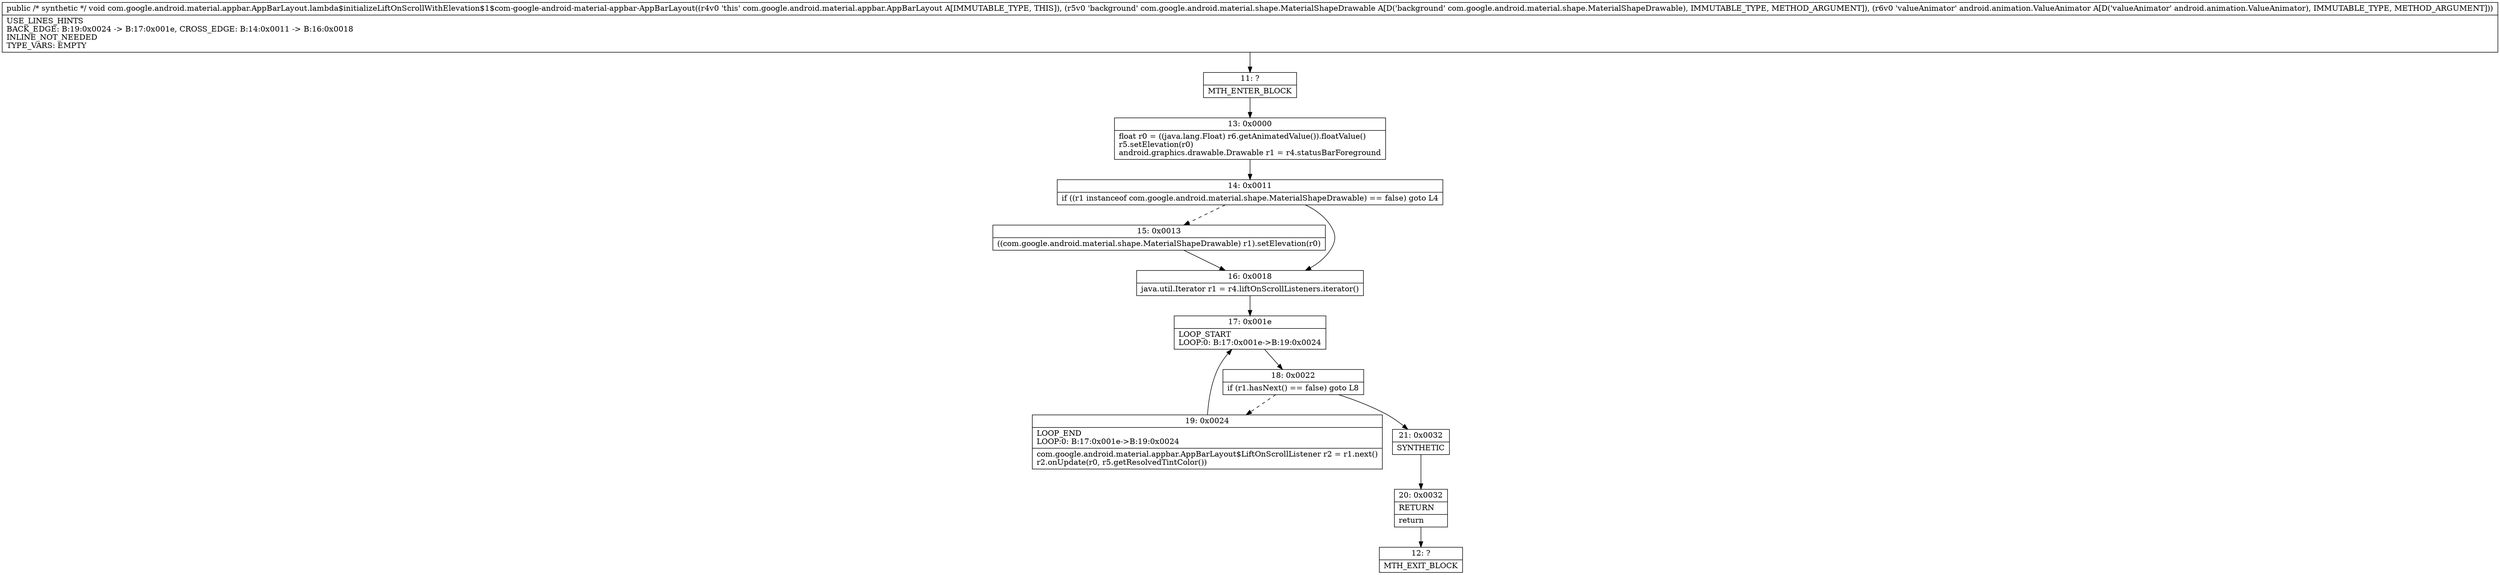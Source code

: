 digraph "CFG forcom.google.android.material.appbar.AppBarLayout.lambda$initializeLiftOnScrollWithElevation$1$com\-google\-android\-material\-appbar\-AppBarLayout(Lcom\/google\/android\/material\/shape\/MaterialShapeDrawable;Landroid\/animation\/ValueAnimator;)V" {
Node_11 [shape=record,label="{11\:\ ?|MTH_ENTER_BLOCK\l}"];
Node_13 [shape=record,label="{13\:\ 0x0000|float r0 = ((java.lang.Float) r6.getAnimatedValue()).floatValue()\lr5.setElevation(r0)\landroid.graphics.drawable.Drawable r1 = r4.statusBarForeground\l}"];
Node_14 [shape=record,label="{14\:\ 0x0011|if ((r1 instanceof com.google.android.material.shape.MaterialShapeDrawable) == false) goto L4\l}"];
Node_15 [shape=record,label="{15\:\ 0x0013|((com.google.android.material.shape.MaterialShapeDrawable) r1).setElevation(r0)\l}"];
Node_16 [shape=record,label="{16\:\ 0x0018|java.util.Iterator r1 = r4.liftOnScrollListeners.iterator()\l}"];
Node_17 [shape=record,label="{17\:\ 0x001e|LOOP_START\lLOOP:0: B:17:0x001e\-\>B:19:0x0024\l}"];
Node_18 [shape=record,label="{18\:\ 0x0022|if (r1.hasNext() == false) goto L8\l}"];
Node_19 [shape=record,label="{19\:\ 0x0024|LOOP_END\lLOOP:0: B:17:0x001e\-\>B:19:0x0024\l|com.google.android.material.appbar.AppBarLayout$LiftOnScrollListener r2 = r1.next()\lr2.onUpdate(r0, r5.getResolvedTintColor())\l}"];
Node_21 [shape=record,label="{21\:\ 0x0032|SYNTHETIC\l}"];
Node_20 [shape=record,label="{20\:\ 0x0032|RETURN\l|return\l}"];
Node_12 [shape=record,label="{12\:\ ?|MTH_EXIT_BLOCK\l}"];
MethodNode[shape=record,label="{public \/* synthetic *\/ void com.google.android.material.appbar.AppBarLayout.lambda$initializeLiftOnScrollWithElevation$1$com\-google\-android\-material\-appbar\-AppBarLayout((r4v0 'this' com.google.android.material.appbar.AppBarLayout A[IMMUTABLE_TYPE, THIS]), (r5v0 'background' com.google.android.material.shape.MaterialShapeDrawable A[D('background' com.google.android.material.shape.MaterialShapeDrawable), IMMUTABLE_TYPE, METHOD_ARGUMENT]), (r6v0 'valueAnimator' android.animation.ValueAnimator A[D('valueAnimator' android.animation.ValueAnimator), IMMUTABLE_TYPE, METHOD_ARGUMENT]))  | USE_LINES_HINTS\lBACK_EDGE: B:19:0x0024 \-\> B:17:0x001e, CROSS_EDGE: B:14:0x0011 \-\> B:16:0x0018\lINLINE_NOT_NEEDED\lTYPE_VARS: EMPTY\l}"];
MethodNode -> Node_11;Node_11 -> Node_13;
Node_13 -> Node_14;
Node_14 -> Node_15[style=dashed];
Node_14 -> Node_16;
Node_15 -> Node_16;
Node_16 -> Node_17;
Node_17 -> Node_18;
Node_18 -> Node_19[style=dashed];
Node_18 -> Node_21;
Node_19 -> Node_17;
Node_21 -> Node_20;
Node_20 -> Node_12;
}

